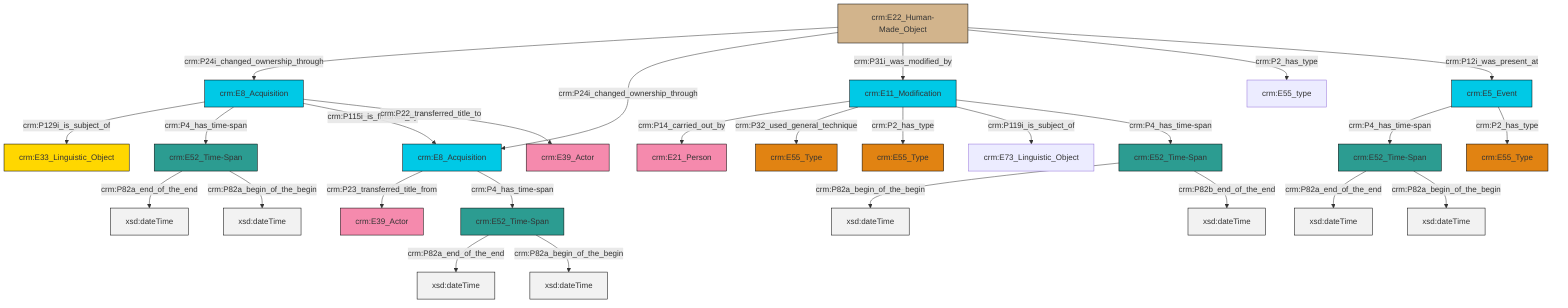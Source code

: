 graph TD
classDef Literal fill:#f2f2f2,stroke:#000000;
classDef CRM_Entity fill:#FFFFFF,stroke:#000000;
classDef Temporal_Entity fill:#00C9E6, stroke:#000000;
classDef Type fill:#E18312, stroke:#000000;
classDef Time-Span fill:#2C9C91, stroke:#000000;
classDef Appellation fill:#FFEB7F, stroke:#000000;
classDef Place fill:#008836, stroke:#000000;
classDef Persistent_Item fill:#B266B2, stroke:#000000;
classDef Conceptual_Object fill:#FFD700, stroke:#000000;
classDef Physical_Thing fill:#D2B48C, stroke:#000000;
classDef Actor fill:#f58aad, stroke:#000000;
classDef PC_Classes fill:#4ce600, stroke:#000000;
classDef Multi fill:#cccccc,stroke:#000000;

0["crm:E11_Modification"]:::Temporal_Entity -->|crm:P14_carried_out_by| 1["crm:E21_Person"]:::Actor
5["crm:E8_Acquisition"]:::Temporal_Entity -->|crm:P23_transferred_title_from| 6["crm:E39_Actor"]:::Actor
9["crm:E52_Time-Span"]:::Time-Span -->|crm:P82a_begin_of_the_begin| 10[xsd:dateTime]:::Literal
7["crm:E8_Acquisition"]:::Temporal_Entity -->|crm:P129i_is_subject_of| 12["crm:E33_Linguistic_Object"]:::Conceptual_Object
14["crm:E52_Time-Span"]:::Time-Span -->|crm:P82a_end_of_the_end| 15[xsd:dateTime]:::Literal
7["crm:E8_Acquisition"]:::Temporal_Entity -->|crm:P4_has_time-span| 14["crm:E52_Time-Span"]:::Time-Span
0["crm:E11_Modification"]:::Temporal_Entity -->|crm:P32_used_general_technique| 20["crm:E55_Type"]:::Type
7["crm:E8_Acquisition"]:::Temporal_Entity -->|crm:P115i_is_finished_by| 5["crm:E8_Acquisition"]:::Temporal_Entity
16["crm:E22_Human-Made_Object"]:::Physical_Thing -->|crm:P24i_changed_ownership_through| 7["crm:E8_Acquisition"]:::Temporal_Entity
0["crm:E11_Modification"]:::Temporal_Entity -->|crm:P2_has_type| 21["crm:E55_Type"]:::Type
22["crm:E5_Event"]:::Temporal_Entity -->|crm:P4_has_time-span| 18["crm:E52_Time-Span"]:::Time-Span
0["crm:E11_Modification"]:::Temporal_Entity -->|crm:P119i_is_subject_of| 23["crm:E73_Linguistic_Object"]:::Default
16["crm:E22_Human-Made_Object"]:::Physical_Thing -->|crm:P24i_changed_ownership_through| 5["crm:E8_Acquisition"]:::Temporal_Entity
16["crm:E22_Human-Made_Object"]:::Physical_Thing -->|crm:P31i_was_modified_by| 0["crm:E11_Modification"]:::Temporal_Entity
25["crm:E52_Time-Span"]:::Time-Span -->|crm:P82a_end_of_the_end| 26[xsd:dateTime]:::Literal
9["crm:E52_Time-Span"]:::Time-Span -->|crm:P82b_end_of_the_end| 27[xsd:dateTime]:::Literal
14["crm:E52_Time-Span"]:::Time-Span -->|crm:P82a_begin_of_the_begin| 31[xsd:dateTime]:::Literal
18["crm:E52_Time-Span"]:::Time-Span -->|crm:P82a_end_of_the_end| 32[xsd:dateTime]:::Literal
5["crm:E8_Acquisition"]:::Temporal_Entity -->|crm:P4_has_time-span| 25["crm:E52_Time-Span"]:::Time-Span
22["crm:E5_Event"]:::Temporal_Entity -->|crm:P2_has_type| 2["crm:E55_Type"]:::Type
25["crm:E52_Time-Span"]:::Time-Span -->|crm:P82a_begin_of_the_begin| 35[xsd:dateTime]:::Literal
0["crm:E11_Modification"]:::Temporal_Entity -->|crm:P4_has_time-span| 9["crm:E52_Time-Span"]:::Time-Span
7["crm:E8_Acquisition"]:::Temporal_Entity -->|crm:P22_transferred_title_to| 28["crm:E39_Actor"]:::Actor
18["crm:E52_Time-Span"]:::Time-Span -->|crm:P82a_begin_of_the_begin| 39[xsd:dateTime]:::Literal
16["crm:E22_Human-Made_Object"]:::Physical_Thing -->|crm:P2_has_type| 36["crm:E55_type"]:::Default
16["crm:E22_Human-Made_Object"]:::Physical_Thing -->|crm:P12i_was_present_at| 22["crm:E5_Event"]:::Temporal_Entity